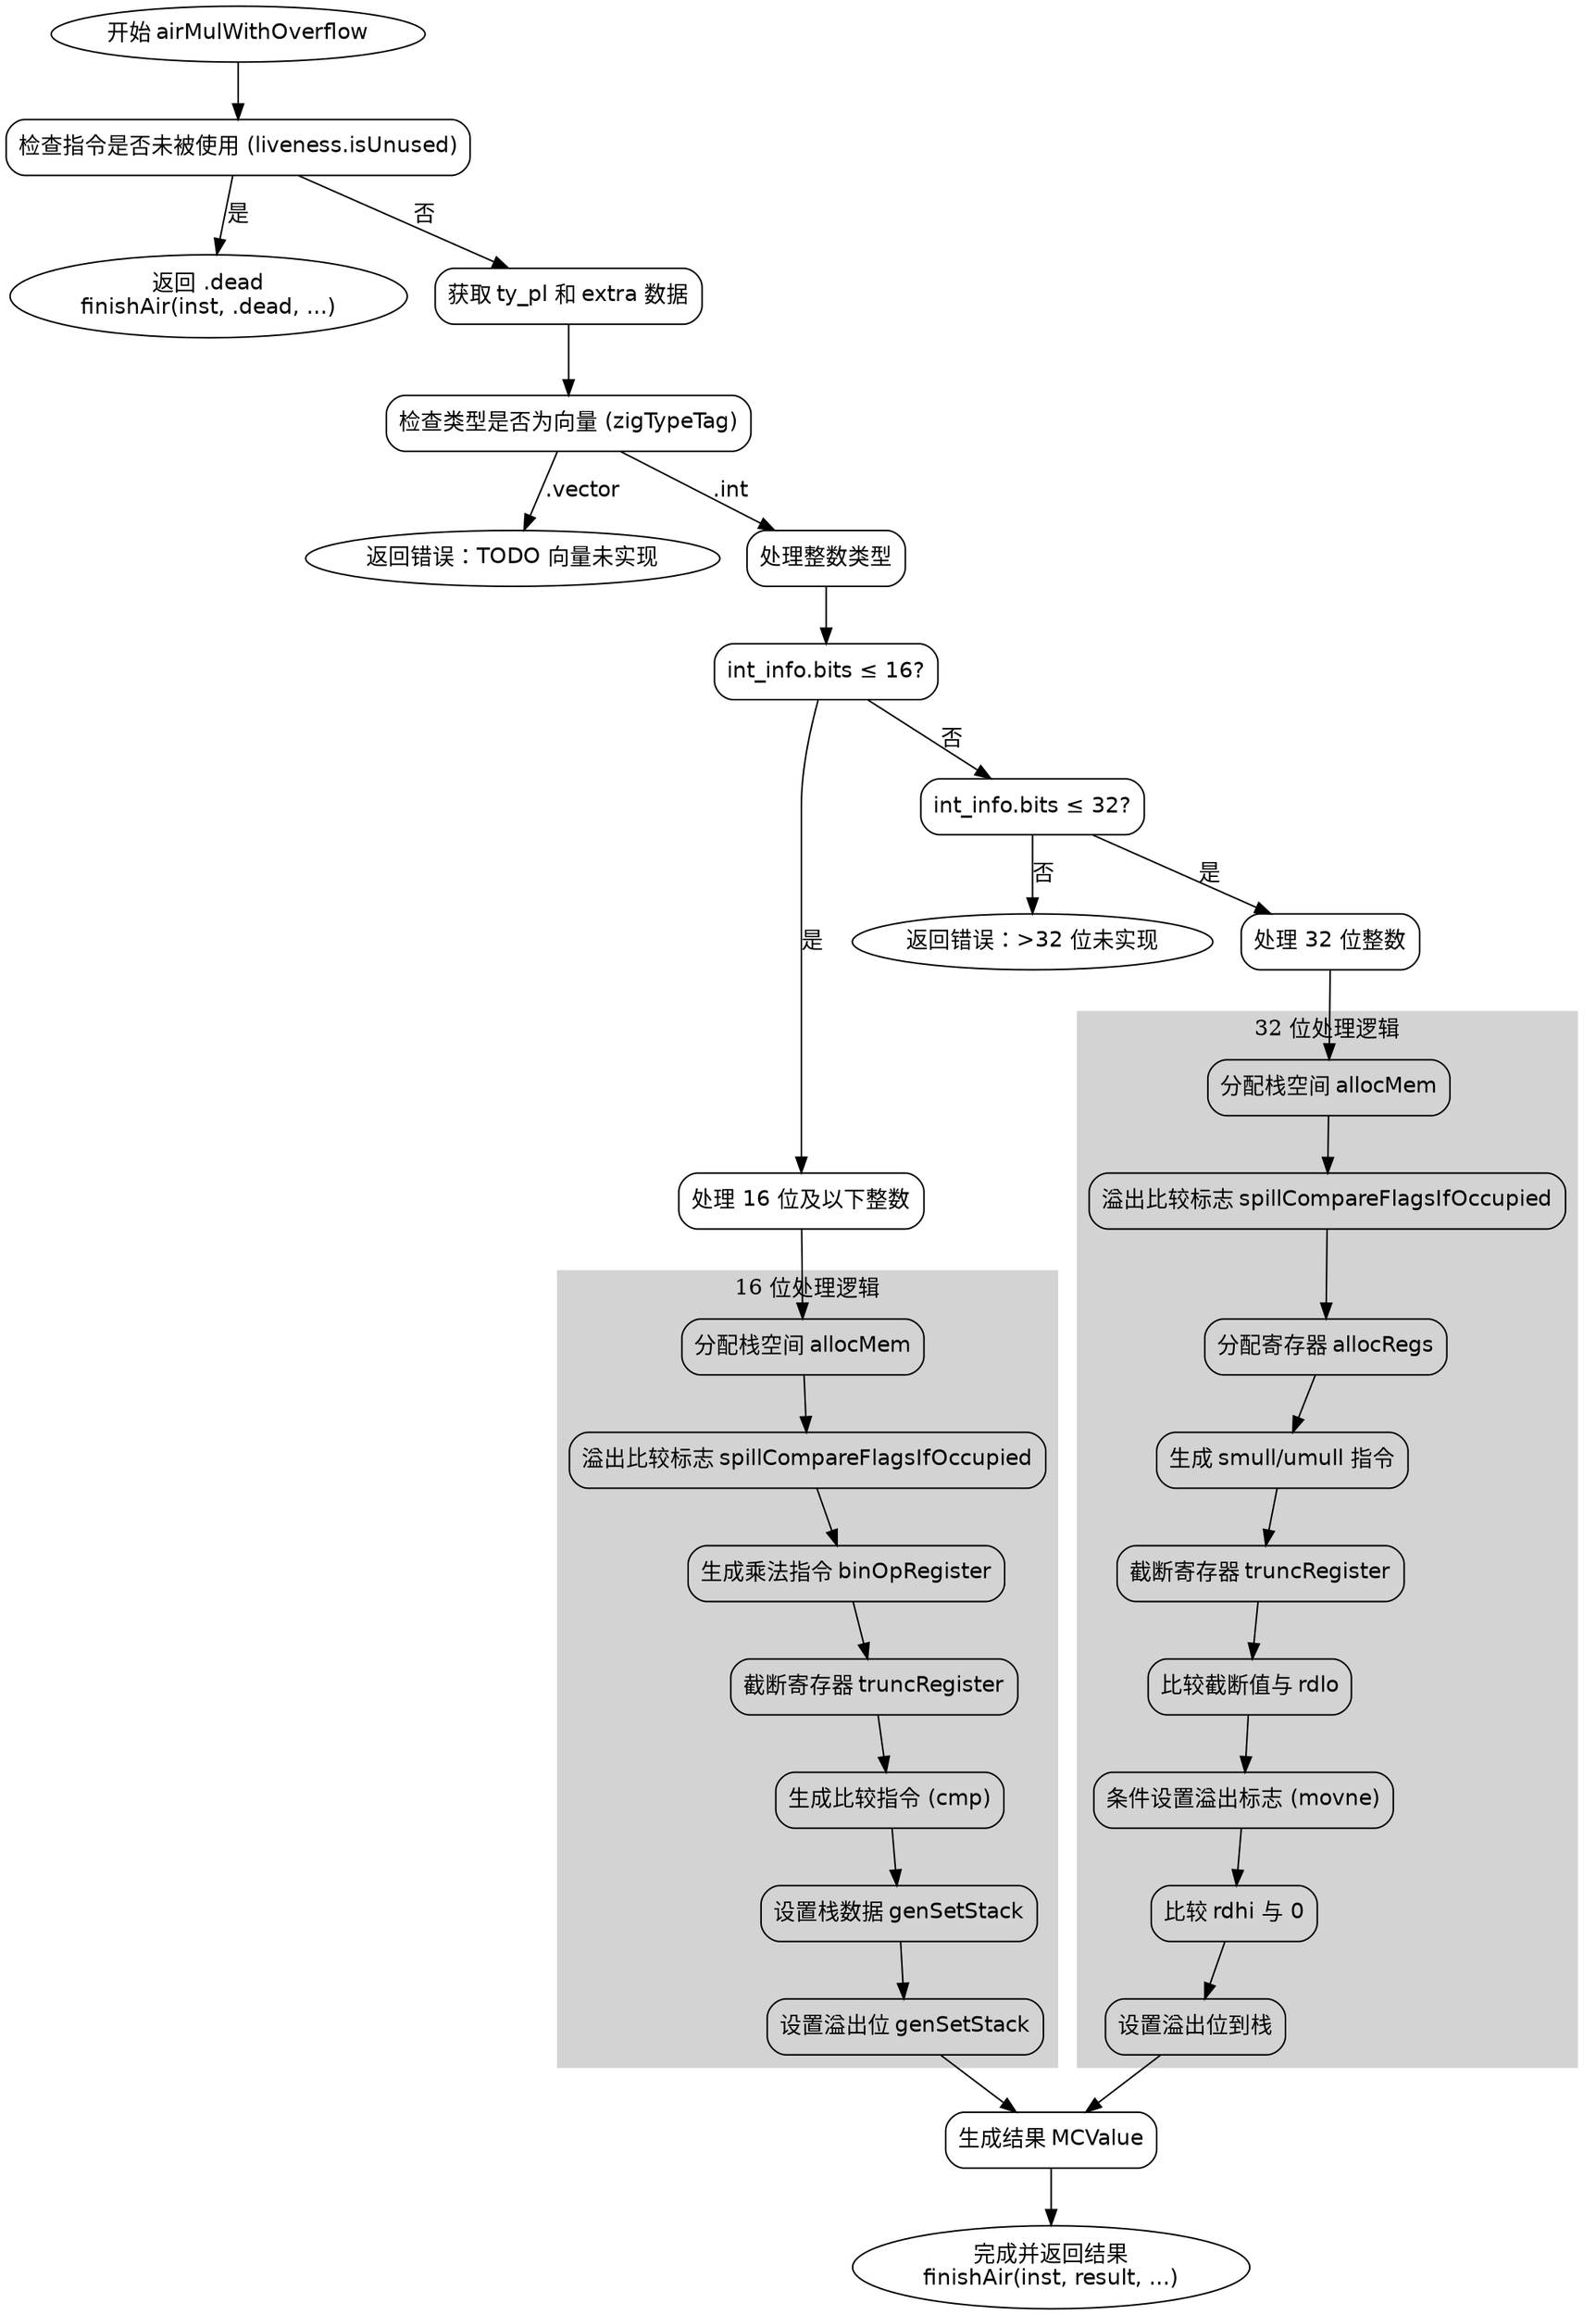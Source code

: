 
digraph flowchart {
    node [fontname="Helvetica", shape=box, style="rounded"];
    edge [fontname="Helvetica"];

    start [label="开始 airMulWithOverflow", shape=ellipse];
    check_unused [label="检查指令是否未被使用 (liveness.isUnused)"];
    return_dead [label="返回 .dead\nfinishAir(inst, .dead, ...)", shape=ellipse];
    get_ty_pl [label="获取 ty_pl 和 extra 数据"];
    check_vector [label="检查类型是否为向量 (zigTypeTag)"];
    return_vector_error [label="返回错误：TODO 向量未实现", shape=ellipse];
    handle_int [label="处理整数类型"];
    check_bits_16 [label="int_info.bits ≤ 16?"];
    handle_16bit [label="处理 16 位及以下整数"];
    check_bits_32 [label="int_info.bits ≤ 32?"];
    handle_32bit [label="处理 32 位整数"];
    return_overflow_error [label="返回错误：>32 位未实现", shape=ellipse];
    gen_result [label="生成结果 MCValue"];
    finish_air [label="完成并返回结果\nfinishAir(inst, result, ...)", shape=ellipse];

    subgraph cluster_16bit {
        label="16 位处理逻辑";
        style=filled;
        color=lightgrey;
        
        alloc_stack_16 [label="分配栈空间 allocMem"];
        spill_flags [label="溢出比较标志 spillCompareFlagsIfOccupied"];
        bin_op [label="生成乘法指令 binOpRegister"];
        trunc_reg [label="截断寄存器 truncRegister"];
        gen_cmp [label="生成比较指令 (cmp)"];
        set_stack [label="设置栈数据 genSetStack"];
        set_overflow [label="设置溢出位 genSetStack"];
    }

    subgraph cluster_32bit {
        label="32 位处理逻辑";
        style=filled;
        color=lightgrey;
        
        alloc_stack_32 [label="分配栈空间 allocMem"];
        spill_flags_32 [label="溢出比较标志 spillCompareFlagsIfOccupied"];
        alloc_regs [label="分配寄存器 allocRegs"];
        gen_smull [label="生成 smull/umull 指令"];
        trunc_reg_32 [label="截断寄存器 truncRegister"];
        cmp_trunc [label="比较截断值与 rdlo"];
        mov_ne [label="条件设置溢出标志 (movne)"];
        cmp_rdhi [label="比较 rdhi 与 0"];
        set_overflow_32 [label="设置溢出位到栈"];
    }

    start -> check_unused;
    check_unused -> return_dead [label="是"];
    check_unused -> get_ty_pl [label="否"];
    get_ty_pl -> check_vector;
    check_vector -> return_vector_error [label=".vector"];
    check_vector -> handle_int [label=".int"];
    
    handle_int -> check_bits_16;
    check_bits_16 -> handle_16bit [label="是"];
    check_bits_16 -> check_bits_32 [label="否"];
    check_bits_32 -> handle_32bit [label="是"];
    check_bits_32 -> return_overflow_error [label="否"];

    handle_16bit -> alloc_stack_16 -> spill_flags -> bin_op -> trunc_reg -> gen_cmp -> set_stack -> set_overflow -> gen_result;
    handle_32bit -> alloc_stack_32 -> spill_flags_32 -> alloc_regs -> gen_smull -> trunc_reg_32 -> cmp_trunc -> mov_ne -> cmp_rdhi -> set_overflow_32 -> gen_result;
    
    gen_result -> finish_air;
}
